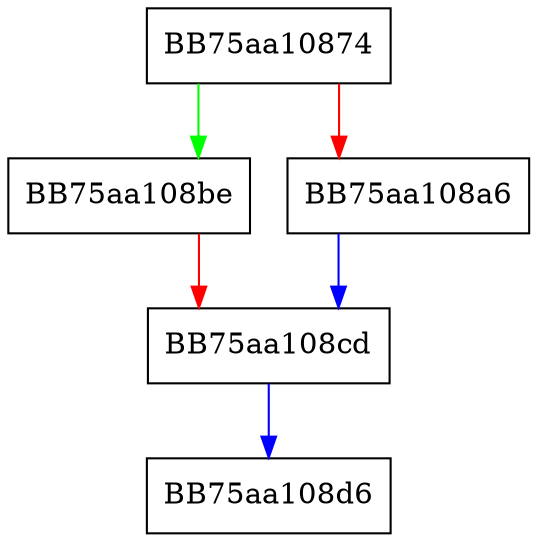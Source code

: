 digraph AddCustomKCRC {
  node [shape="box"];
  graph [splines=ortho];
  BB75aa10874 -> BB75aa108be [color="green"];
  BB75aa10874 -> BB75aa108a6 [color="red"];
  BB75aa108a6 -> BB75aa108cd [color="blue"];
  BB75aa108be -> BB75aa108cd [color="red"];
  BB75aa108cd -> BB75aa108d6 [color="blue"];
}